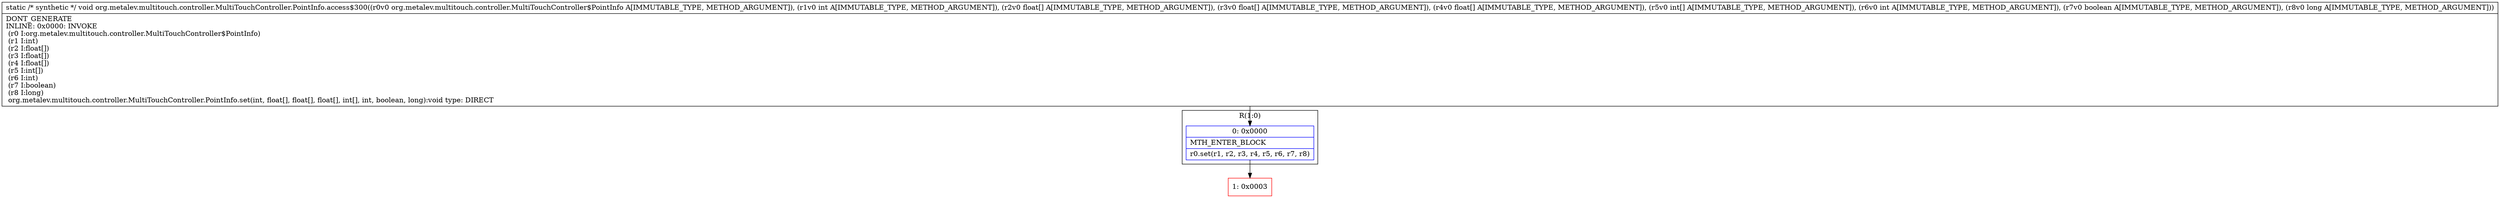 digraph "CFG fororg.metalev.multitouch.controller.MultiTouchController.PointInfo.access$300(Lorg\/metalev\/multitouch\/controller\/MultiTouchController$PointInfo;I[F[F[F[IIZJ)V" {
subgraph cluster_Region_1102923110 {
label = "R(1:0)";
node [shape=record,color=blue];
Node_0 [shape=record,label="{0\:\ 0x0000|MTH_ENTER_BLOCK\l|r0.set(r1, r2, r3, r4, r5, r6, r7, r8)\l}"];
}
Node_1 [shape=record,color=red,label="{1\:\ 0x0003}"];
MethodNode[shape=record,label="{static \/* synthetic *\/ void org.metalev.multitouch.controller.MultiTouchController.PointInfo.access$300((r0v0 org.metalev.multitouch.controller.MultiTouchController$PointInfo A[IMMUTABLE_TYPE, METHOD_ARGUMENT]), (r1v0 int A[IMMUTABLE_TYPE, METHOD_ARGUMENT]), (r2v0 float[] A[IMMUTABLE_TYPE, METHOD_ARGUMENT]), (r3v0 float[] A[IMMUTABLE_TYPE, METHOD_ARGUMENT]), (r4v0 float[] A[IMMUTABLE_TYPE, METHOD_ARGUMENT]), (r5v0 int[] A[IMMUTABLE_TYPE, METHOD_ARGUMENT]), (r6v0 int A[IMMUTABLE_TYPE, METHOD_ARGUMENT]), (r7v0 boolean A[IMMUTABLE_TYPE, METHOD_ARGUMENT]), (r8v0 long A[IMMUTABLE_TYPE, METHOD_ARGUMENT]))  | DONT_GENERATE\lINLINE: 0x0000: INVOKE  \l  (r0 I:org.metalev.multitouch.controller.MultiTouchController$PointInfo)\l  (r1 I:int)\l  (r2 I:float[])\l  (r3 I:float[])\l  (r4 I:float[])\l  (r5 I:int[])\l  (r6 I:int)\l  (r7 I:boolean)\l  (r8 I:long)\l org.metalev.multitouch.controller.MultiTouchController.PointInfo.set(int, float[], float[], float[], int[], int, boolean, long):void type: DIRECT\l}"];
MethodNode -> Node_0;
Node_0 -> Node_1;
}

